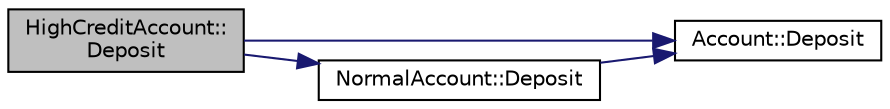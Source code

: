 digraph "HighCreditAccount::Deposit"
{
 // LATEX_PDF_SIZE
  edge [fontname="Helvetica",fontsize="10",labelfontname="Helvetica",labelfontsize="10"];
  node [fontname="Helvetica",fontsize="10",shape=record];
  rankdir="LR";
  Node1 [label="HighCreditAccount::\lDeposit",height=0.2,width=0.4,color="black", fillcolor="grey75", style="filled", fontcolor="black",tooltip="계좌정보 출력"];
  Node1 -> Node2 [color="midnightblue",fontsize="10",style="solid",fontname="Helvetica"];
  Node2 [label="Account::Deposit",height=0.2,width=0.4,color="black", fillcolor="white", style="filled",URL="$class_account.html#aeb01e9477a2dc4d4c2abdf032b478348",tooltip="계좌정보 출력"];
  Node1 -> Node3 [color="midnightblue",fontsize="10",style="solid",fontname="Helvetica"];
  Node3 [label="NormalAccount::Deposit",height=0.2,width=0.4,color="black", fillcolor="white", style="filled",URL="$class_normal_account.html#ade057e30449163a6b0246ae893523aac",tooltip="계좌정보 출력"];
  Node3 -> Node2 [color="midnightblue",fontsize="10",style="solid",fontname="Helvetica"];
}
